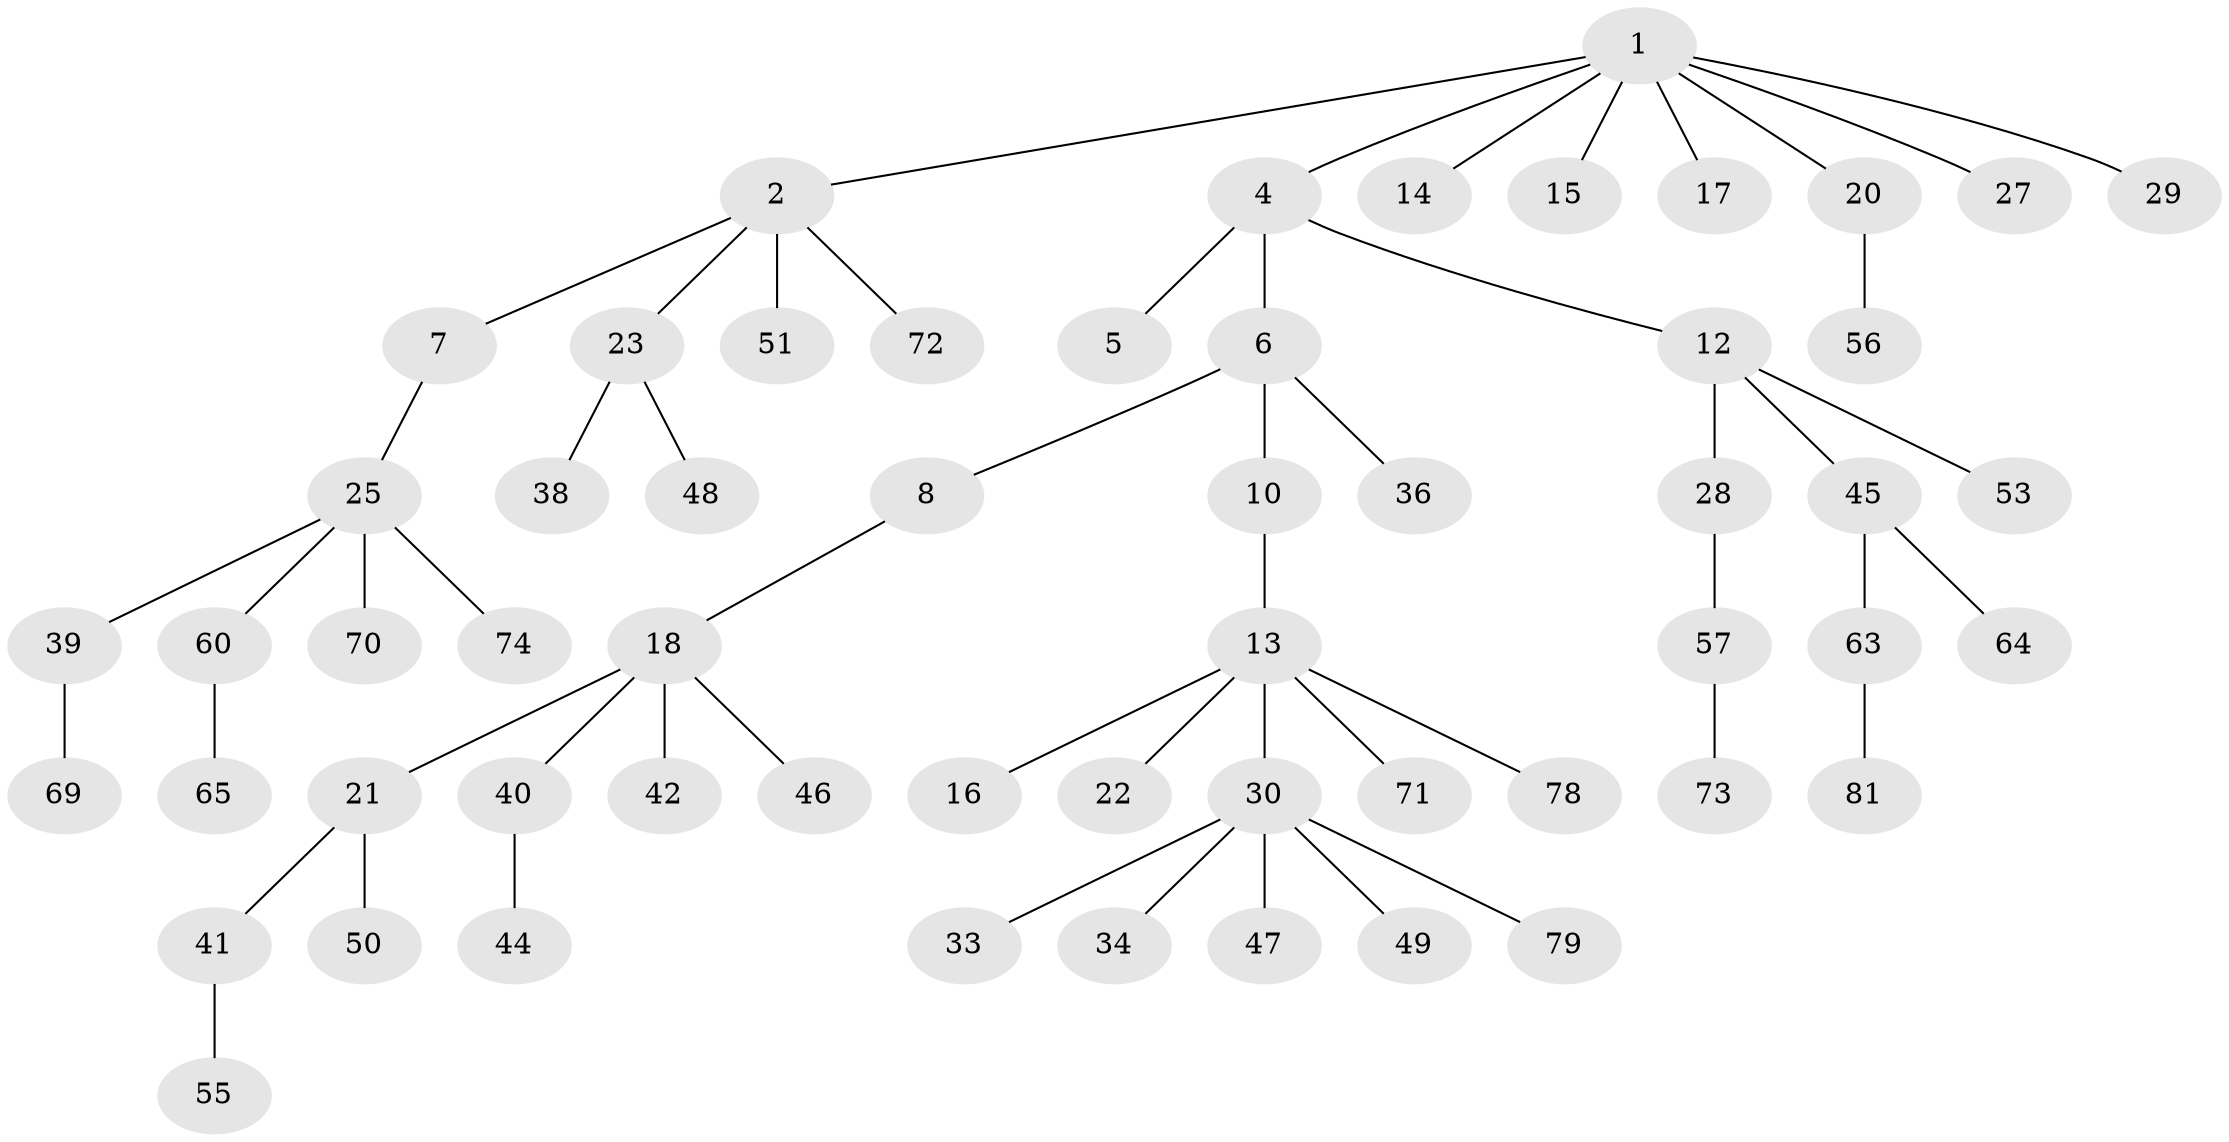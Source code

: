 // Generated by graph-tools (version 1.1) at 2025/24/03/03/25 07:24:05]
// undirected, 57 vertices, 56 edges
graph export_dot {
graph [start="1"]
  node [color=gray90,style=filled];
  1 [super="+11"];
  2 [super="+3"];
  4 [super="+43"];
  5;
  6 [super="+9"];
  7;
  8 [super="+80"];
  10;
  12 [super="+24"];
  13 [super="+19"];
  14 [super="+62"];
  15;
  16;
  17;
  18 [super="+26"];
  20;
  21 [super="+32"];
  22 [super="+77"];
  23;
  25 [super="+37"];
  27 [super="+35"];
  28 [super="+75"];
  29;
  30 [super="+31"];
  33;
  34;
  36;
  38 [super="+52"];
  39;
  40;
  41;
  42;
  44 [super="+59"];
  45 [super="+61"];
  46;
  47;
  48;
  49 [super="+66"];
  50 [super="+76"];
  51 [super="+54"];
  53;
  55 [super="+58"];
  56;
  57 [super="+67"];
  60;
  63 [super="+68"];
  64;
  65;
  69;
  70;
  71;
  72;
  73;
  74;
  78;
  79;
  81;
  1 -- 2;
  1 -- 4;
  1 -- 14;
  1 -- 27;
  1 -- 29;
  1 -- 20;
  1 -- 17;
  1 -- 15;
  2 -- 23;
  2 -- 51;
  2 -- 72;
  2 -- 7;
  4 -- 5;
  4 -- 6;
  4 -- 12;
  6 -- 8;
  6 -- 10;
  6 -- 36;
  7 -- 25;
  8 -- 18;
  10 -- 13;
  12 -- 28;
  12 -- 53;
  12 -- 45;
  13 -- 16;
  13 -- 22;
  13 -- 78;
  13 -- 30;
  13 -- 71;
  18 -- 21;
  18 -- 40;
  18 -- 46;
  18 -- 42;
  20 -- 56;
  21 -- 41;
  21 -- 50;
  23 -- 38;
  23 -- 48;
  25 -- 39;
  25 -- 70;
  25 -- 74;
  25 -- 60;
  28 -- 57;
  30 -- 47;
  30 -- 33;
  30 -- 34;
  30 -- 49;
  30 -- 79;
  39 -- 69;
  40 -- 44;
  41 -- 55;
  45 -- 64;
  45 -- 63;
  57 -- 73;
  60 -- 65;
  63 -- 81;
}
